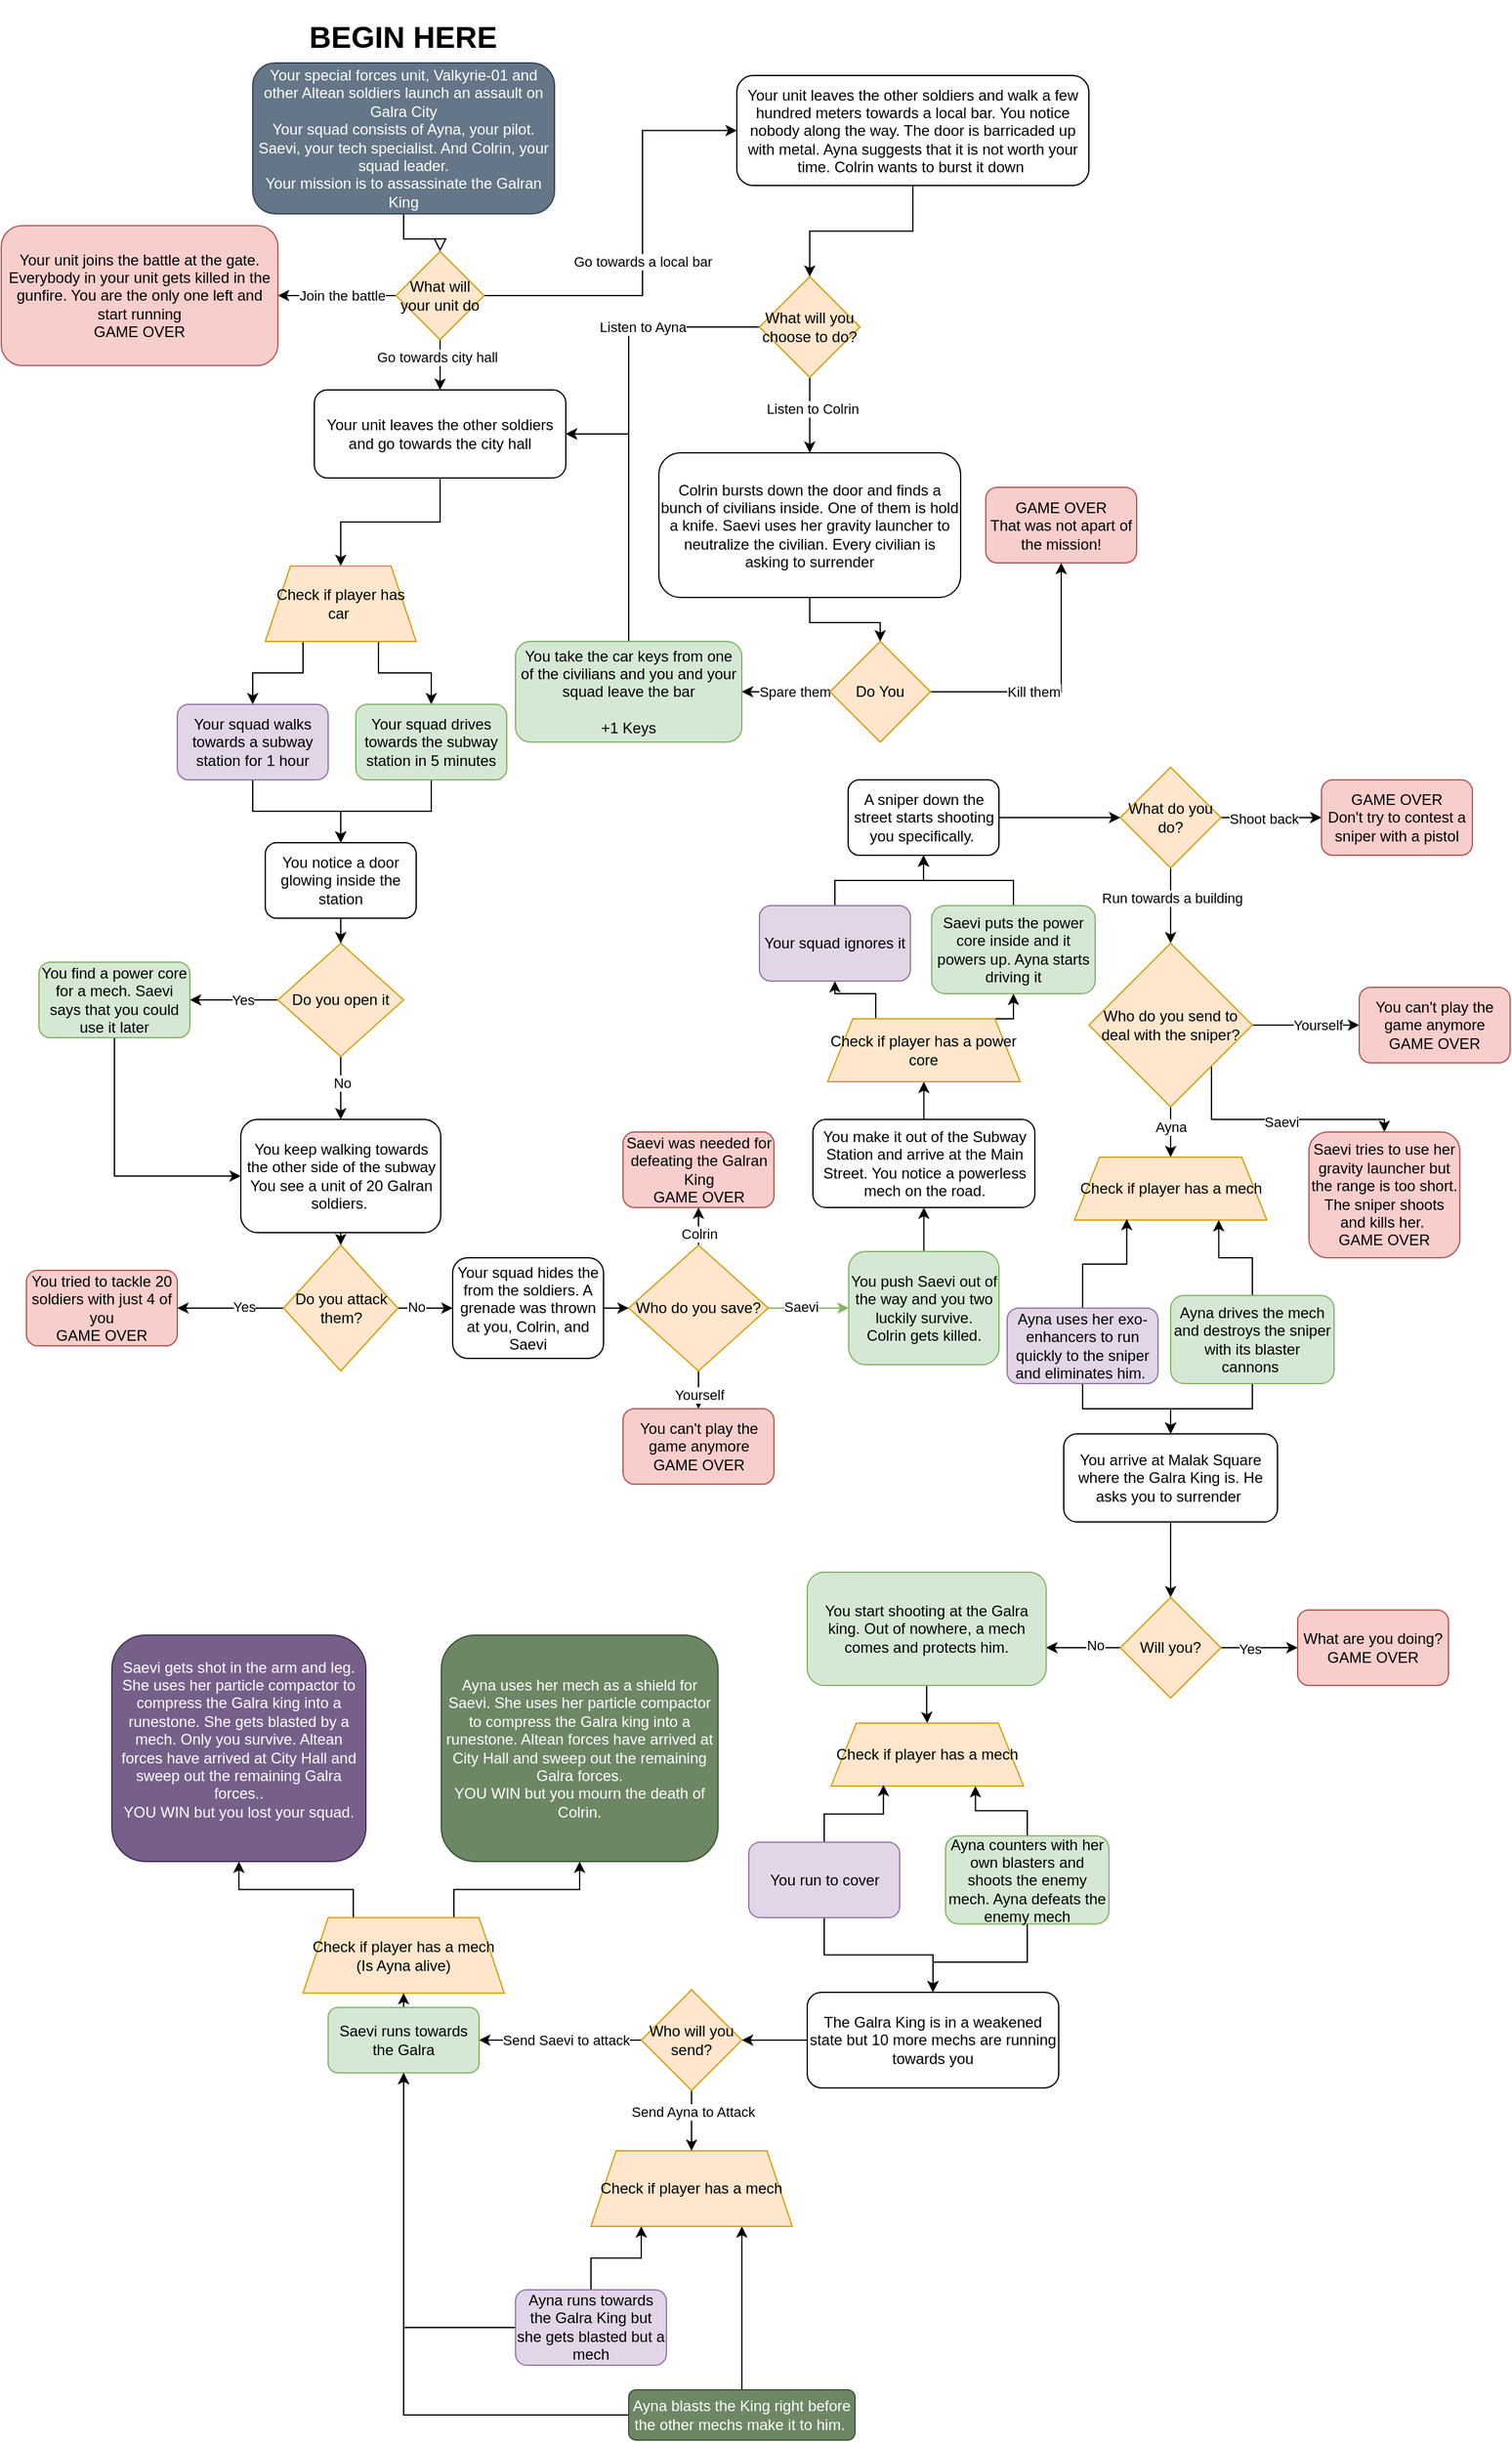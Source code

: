 <mxfile version="20.8.5" type="device"><diagram id="C5RBs43oDa-KdzZeNtuy" name="Page-1"><mxGraphModel dx="1434" dy="796" grid="1" gridSize="10" guides="1" tooltips="1" connect="1" arrows="1" fold="1" page="1" pageScale="1" pageWidth="827" pageHeight="1169" math="0" shadow="0"><root><mxCell id="WIyWlLk6GJQsqaUBKTNV-0"/><mxCell id="WIyWlLk6GJQsqaUBKTNV-1" parent="WIyWlLk6GJQsqaUBKTNV-0"/><mxCell id="WIyWlLk6GJQsqaUBKTNV-2" value="" style="rounded=0;html=1;jettySize=auto;orthogonalLoop=1;fontSize=11;endArrow=block;endFill=0;endSize=8;strokeWidth=1;shadow=0;labelBackgroundColor=none;edgeStyle=orthogonalEdgeStyle;entryX=0.5;entryY=0;entryDx=0;entryDy=0;" parent="WIyWlLk6GJQsqaUBKTNV-1" source="WIyWlLk6GJQsqaUBKTNV-3" target="IDLOLrMMdAUWFybHLYys-1" edge="1"><mxGeometry relative="1" as="geometry"><mxPoint x="319" y="200" as="targetPoint"/></mxGeometry></mxCell><mxCell id="WIyWlLk6GJQsqaUBKTNV-3" value="Your special forces unit, Valkyrie-01 and other Altean soldiers launch an assault on Galra City&lt;br&gt;Your squad consists of Ayna, your pilot. Saevi, your tech specialist. And Colrin, your squad leader.&lt;br&gt;Your mission is to assassinate the Galran King" style="rounded=1;whiteSpace=wrap;html=1;fontSize=12;glass=0;strokeWidth=1;shadow=0;fillColor=#647687;strokeColor=#314354;fontColor=#ffffff;" parent="WIyWlLk6GJQsqaUBKTNV-1" vertex="1"><mxGeometry x="210" y="50" width="240" height="120" as="geometry"/></mxCell><mxCell id="IDLOLrMMdAUWFybHLYys-2" style="edgeStyle=orthogonalEdgeStyle;rounded=0;orthogonalLoop=1;jettySize=auto;html=1;exitX=1;exitY=0.5;exitDx=0;exitDy=0;entryX=0;entryY=0.5;entryDx=0;entryDy=0;" parent="WIyWlLk6GJQsqaUBKTNV-1" source="IDLOLrMMdAUWFybHLYys-1" target="IDLOLrMMdAUWFybHLYys-7" edge="1"><mxGeometry relative="1" as="geometry"><mxPoint x="449" y="235.143" as="targetPoint"/><Array as="points"><mxPoint x="520" y="235"/><mxPoint x="520" y="104"/></Array></mxGeometry></mxCell><mxCell id="IDLOLrMMdAUWFybHLYys-10" value="Go towards a local bar" style="edgeLabel;html=1;align=center;verticalAlign=middle;resizable=0;points=[];" parent="IDLOLrMMdAUWFybHLYys-2" vertex="1" connectable="0"><mxGeometry x="0.15" relative="1" as="geometry"><mxPoint y="38" as="offset"/></mxGeometry></mxCell><mxCell id="IDLOLrMMdAUWFybHLYys-3" style="edgeStyle=orthogonalEdgeStyle;rounded=0;orthogonalLoop=1;jettySize=auto;html=1;exitX=0;exitY=0.5;exitDx=0;exitDy=0;entryX=1;entryY=0.5;entryDx=0;entryDy=0;" parent="WIyWlLk6GJQsqaUBKTNV-1" source="IDLOLrMMdAUWFybHLYys-1" target="IDLOLrMMdAUWFybHLYys-5" edge="1"><mxGeometry relative="1" as="geometry"><mxPoint x="279" y="235.143" as="targetPoint"/></mxGeometry></mxCell><mxCell id="IDLOLrMMdAUWFybHLYys-6" value="Join the battle" style="edgeLabel;html=1;align=center;verticalAlign=middle;resizable=0;points=[];" parent="IDLOLrMMdAUWFybHLYys-3" vertex="1" connectable="0"><mxGeometry x="-0.199" y="-1" relative="1" as="geometry"><mxPoint x="-6" y="1" as="offset"/></mxGeometry></mxCell><mxCell id="IDLOLrMMdAUWFybHLYys-4" style="edgeStyle=orthogonalEdgeStyle;rounded=0;orthogonalLoop=1;jettySize=auto;html=1;exitX=0.5;exitY=1;exitDx=0;exitDy=0;" parent="WIyWlLk6GJQsqaUBKTNV-1" source="IDLOLrMMdAUWFybHLYys-1" target="IDLOLrMMdAUWFybHLYys-12" edge="1"><mxGeometry relative="1" as="geometry"><mxPoint x="359" y="390" as="targetPoint"/></mxGeometry></mxCell><mxCell id="IDLOLrMMdAUWFybHLYys-11" value="Go towards city hall&amp;nbsp;" style="edgeLabel;html=1;align=center;verticalAlign=middle;resizable=0;points=[];" parent="IDLOLrMMdAUWFybHLYys-4" vertex="1" connectable="0"><mxGeometry x="-0.31" y="-1" relative="1" as="geometry"><mxPoint as="offset"/></mxGeometry></mxCell><mxCell id="IDLOLrMMdAUWFybHLYys-1" value="What will your unit do" style="rhombus;whiteSpace=wrap;html=1;fillColor=#ffe6cc;strokeColor=#d79b00;" parent="WIyWlLk6GJQsqaUBKTNV-1" vertex="1"><mxGeometry x="324" y="200" width="70" height="70" as="geometry"/></mxCell><mxCell id="IDLOLrMMdAUWFybHLYys-5" value="Your unit joins the battle at the gate.&lt;br&gt;Everybody in your unit gets killed in the gunfire. You are the only one left and start running&lt;br&gt;GAME OVER" style="rounded=1;whiteSpace=wrap;html=1;fillColor=#f8cecc;strokeColor=#b85450;" parent="WIyWlLk6GJQsqaUBKTNV-1" vertex="1"><mxGeometry x="10" y="179.38" width="220" height="111.25" as="geometry"/></mxCell><mxCell id="IDLOLrMMdAUWFybHLYys-13" style="edgeStyle=orthogonalEdgeStyle;rounded=0;orthogonalLoop=1;jettySize=auto;html=1;entryX=0.5;entryY=0;entryDx=0;entryDy=0;" parent="WIyWlLk6GJQsqaUBKTNV-1" source="IDLOLrMMdAUWFybHLYys-7" target="IDLOLrMMdAUWFybHLYys-14" edge="1"><mxGeometry relative="1" as="geometry"><mxPoint x="759" y="370" as="targetPoint"/></mxGeometry></mxCell><mxCell id="IDLOLrMMdAUWFybHLYys-7" value="&lt;div style=&quot;&quot;&gt;&lt;span style=&quot;background-color: initial;&quot;&gt;Your unit leaves the other soldiers and walk a few hundred meters towards a local bar. You notice nobody along the way. The door is barricaded up with metal. Ayna suggests that it is not worth your time. Colrin wants to burst it down&amp;nbsp;&lt;/span&gt;&lt;/div&gt;" style="rounded=1;whiteSpace=wrap;html=1;align=center;" parent="WIyWlLk6GJQsqaUBKTNV-1" vertex="1"><mxGeometry x="595" y="60" width="280" height="87.5" as="geometry"/></mxCell><mxCell id="HjOibPXFbDp2mijpg2Rm-12" style="edgeStyle=orthogonalEdgeStyle;rounded=0;orthogonalLoop=1;jettySize=auto;html=1;entryX=0.5;entryY=0;entryDx=0;entryDy=0;" parent="WIyWlLk6GJQsqaUBKTNV-1" source="IDLOLrMMdAUWFybHLYys-12" target="HjOibPXFbDp2mijpg2Rm-14" edge="1"><mxGeometry relative="1" as="geometry"><mxPoint x="299" y="440" as="targetPoint"/></mxGeometry></mxCell><mxCell id="IDLOLrMMdAUWFybHLYys-12" value="Your unit leaves the other soldiers and go towards the city hall" style="rounded=1;whiteSpace=wrap;html=1;" parent="WIyWlLk6GJQsqaUBKTNV-1" vertex="1"><mxGeometry x="259" y="310" width="200" height="70" as="geometry"/></mxCell><mxCell id="IDLOLrMMdAUWFybHLYys-16" style="edgeStyle=orthogonalEdgeStyle;rounded=0;orthogonalLoop=1;jettySize=auto;html=1;entryX=1;entryY=0.5;entryDx=0;entryDy=0;" parent="WIyWlLk6GJQsqaUBKTNV-1" source="IDLOLrMMdAUWFybHLYys-14" target="IDLOLrMMdAUWFybHLYys-12" edge="1"><mxGeometry relative="1" as="geometry"><Array as="points"><mxPoint x="509" y="260"/><mxPoint x="509" y="345"/></Array></mxGeometry></mxCell><mxCell id="IDLOLrMMdAUWFybHLYys-17" value="Listen to Ayna" style="edgeLabel;html=1;align=center;verticalAlign=middle;resizable=0;points=[];" parent="IDLOLrMMdAUWFybHLYys-16" vertex="1" connectable="0"><mxGeometry x="-0.22" relative="1" as="geometry"><mxPoint as="offset"/></mxGeometry></mxCell><mxCell id="IDLOLrMMdAUWFybHLYys-19" style="edgeStyle=orthogonalEdgeStyle;rounded=0;orthogonalLoop=1;jettySize=auto;html=1;" parent="WIyWlLk6GJQsqaUBKTNV-1" source="IDLOLrMMdAUWFybHLYys-14" target="IDLOLrMMdAUWFybHLYys-18" edge="1"><mxGeometry relative="1" as="geometry"/></mxCell><mxCell id="IDLOLrMMdAUWFybHLYys-20" value="Listen to Colrin" style="edgeLabel;html=1;align=center;verticalAlign=middle;resizable=0;points=[];" parent="IDLOLrMMdAUWFybHLYys-19" vertex="1" connectable="0"><mxGeometry x="-0.178" y="2" relative="1" as="geometry"><mxPoint as="offset"/></mxGeometry></mxCell><mxCell id="IDLOLrMMdAUWFybHLYys-14" value="What will you choose to do?" style="rhombus;whiteSpace=wrap;html=1;fillColor=#ffe6cc;strokeColor=#d79b00;" parent="WIyWlLk6GJQsqaUBKTNV-1" vertex="1"><mxGeometry x="613" y="220" width="80" height="80" as="geometry"/></mxCell><mxCell id="HjOibPXFbDp2mijpg2Rm-0" style="edgeStyle=orthogonalEdgeStyle;rounded=0;orthogonalLoop=1;jettySize=auto;html=1;" parent="WIyWlLk6GJQsqaUBKTNV-1" source="IDLOLrMMdAUWFybHLYys-18" target="HjOibPXFbDp2mijpg2Rm-1" edge="1"><mxGeometry relative="1" as="geometry"><mxPoint x="653" y="540" as="targetPoint"/><Array as="points"/></mxGeometry></mxCell><mxCell id="IDLOLrMMdAUWFybHLYys-18" value="Colrin bursts down the door and finds a bunch of civilians inside. One of them is hold a knife. Saevi uses her gravity launcher to neutralize the civilian. Every civilian is asking to surrender" style="rounded=1;whiteSpace=wrap;html=1;" parent="WIyWlLk6GJQsqaUBKTNV-1" vertex="1"><mxGeometry x="533" y="360" width="240" height="115" as="geometry"/></mxCell><mxCell id="HjOibPXFbDp2mijpg2Rm-5" value="" style="edgeStyle=orthogonalEdgeStyle;rounded=0;orthogonalLoop=1;jettySize=auto;html=1;" parent="WIyWlLk6GJQsqaUBKTNV-1" source="HjOibPXFbDp2mijpg2Rm-1" target="HjOibPXFbDp2mijpg2Rm-4" edge="1"><mxGeometry relative="1" as="geometry"/></mxCell><mxCell id="HjOibPXFbDp2mijpg2Rm-6" value="Kill them" style="edgeLabel;html=1;align=center;verticalAlign=middle;resizable=0;points=[];" parent="HjOibPXFbDp2mijpg2Rm-5" vertex="1" connectable="0"><mxGeometry x="-0.325" y="-2" relative="1" as="geometry"><mxPoint x="12" y="-2" as="offset"/></mxGeometry></mxCell><mxCell id="HjOibPXFbDp2mijpg2Rm-8" value="" style="edgeStyle=orthogonalEdgeStyle;rounded=0;orthogonalLoop=1;jettySize=auto;html=1;" parent="WIyWlLk6GJQsqaUBKTNV-1" source="HjOibPXFbDp2mijpg2Rm-1" target="HjOibPXFbDp2mijpg2Rm-7" edge="1"><mxGeometry relative="1" as="geometry"/></mxCell><mxCell id="HjOibPXFbDp2mijpg2Rm-9" value="Spare them" style="edgeLabel;html=1;align=center;verticalAlign=middle;resizable=0;points=[];" parent="HjOibPXFbDp2mijpg2Rm-8" vertex="1" connectable="0"><mxGeometry x="0.355" y="1" relative="1" as="geometry"><mxPoint x="19" y="-1" as="offset"/></mxGeometry></mxCell><mxCell id="HjOibPXFbDp2mijpg2Rm-1" value="Do You" style="rhombus;whiteSpace=wrap;html=1;fillColor=#ffe6cc;strokeColor=#d79b00;" parent="WIyWlLk6GJQsqaUBKTNV-1" vertex="1"><mxGeometry x="669" y="510" width="80" height="80" as="geometry"/></mxCell><mxCell id="HjOibPXFbDp2mijpg2Rm-4" value="GAME OVER&lt;br&gt;That was not apart of the mission!" style="rounded=1;whiteSpace=wrap;html=1;fillColor=#f8cecc;strokeColor=#b85450;" parent="WIyWlLk6GJQsqaUBKTNV-1" vertex="1"><mxGeometry x="793" y="387.5" width="120" height="60" as="geometry"/></mxCell><mxCell id="HjOibPXFbDp2mijpg2Rm-10" style="edgeStyle=orthogonalEdgeStyle;rounded=0;orthogonalLoop=1;jettySize=auto;html=1;entryX=1;entryY=0.5;entryDx=0;entryDy=0;" parent="WIyWlLk6GJQsqaUBKTNV-1" source="HjOibPXFbDp2mijpg2Rm-7" target="IDLOLrMMdAUWFybHLYys-12" edge="1"><mxGeometry relative="1" as="geometry"><mxPoint x="479" y="420" as="targetPoint"/></mxGeometry></mxCell><mxCell id="HjOibPXFbDp2mijpg2Rm-7" value="You take the car keys from one of the civilians and you and your squad leave the bar&lt;br&gt;&lt;br&gt;+1 Keys" style="rounded=1;whiteSpace=wrap;html=1;fillColor=#d5e8d4;strokeColor=#82b366;" parent="WIyWlLk6GJQsqaUBKTNV-1" vertex="1"><mxGeometry x="419" y="510" width="180" height="80" as="geometry"/></mxCell><mxCell id="HjOibPXFbDp2mijpg2Rm-16" style="edgeStyle=orthogonalEdgeStyle;rounded=0;orthogonalLoop=1;jettySize=auto;html=1;entryX=0.5;entryY=0;entryDx=0;entryDy=0;exitX=0.75;exitY=1;exitDx=0;exitDy=0;" parent="WIyWlLk6GJQsqaUBKTNV-1" source="HjOibPXFbDp2mijpg2Rm-14" target="HjOibPXFbDp2mijpg2Rm-20" edge="1"><mxGeometry relative="1" as="geometry"><mxPoint x="390" y="470" as="targetPoint"/></mxGeometry></mxCell><mxCell id="HjOibPXFbDp2mijpg2Rm-21" style="edgeStyle=orthogonalEdgeStyle;rounded=0;orthogonalLoop=1;jettySize=auto;html=1;exitX=0.25;exitY=1;exitDx=0;exitDy=0;entryX=0.5;entryY=0;entryDx=0;entryDy=0;" parent="WIyWlLk6GJQsqaUBKTNV-1" source="HjOibPXFbDp2mijpg2Rm-14" target="HjOibPXFbDp2mijpg2Rm-19" edge="1"><mxGeometry relative="1" as="geometry"/></mxCell><mxCell id="HjOibPXFbDp2mijpg2Rm-14" value="Check if player has car&amp;nbsp;" style="shape=trapezoid;perimeter=trapezoidPerimeter;whiteSpace=wrap;html=1;fixedSize=1;fillColor=#ffe6cc;strokeColor=#d79b00;" parent="WIyWlLk6GJQsqaUBKTNV-1" vertex="1"><mxGeometry x="220" y="450" width="120" height="60" as="geometry"/></mxCell><mxCell id="HjOibPXFbDp2mijpg2Rm-26" style="edgeStyle=orthogonalEdgeStyle;rounded=0;orthogonalLoop=1;jettySize=auto;html=1;" parent="WIyWlLk6GJQsqaUBKTNV-1" source="HjOibPXFbDp2mijpg2Rm-19" target="HjOibPXFbDp2mijpg2Rm-22" edge="1"><mxGeometry relative="1" as="geometry"/></mxCell><mxCell id="HjOibPXFbDp2mijpg2Rm-19" value="Your squad walks towards a subway station for 1 hour" style="rounded=1;whiteSpace=wrap;html=1;fillColor=#e1d5e7;strokeColor=#9673a6;" parent="WIyWlLk6GJQsqaUBKTNV-1" vertex="1"><mxGeometry x="150" y="560" width="120" height="60" as="geometry"/></mxCell><mxCell id="HjOibPXFbDp2mijpg2Rm-23" style="edgeStyle=orthogonalEdgeStyle;rounded=0;orthogonalLoop=1;jettySize=auto;html=1;entryX=0.5;entryY=0;entryDx=0;entryDy=0;" parent="WIyWlLk6GJQsqaUBKTNV-1" source="HjOibPXFbDp2mijpg2Rm-20" target="HjOibPXFbDp2mijpg2Rm-22" edge="1"><mxGeometry relative="1" as="geometry"/></mxCell><mxCell id="HjOibPXFbDp2mijpg2Rm-20" value="Your squad drives towards the subway station in 5 minutes" style="rounded=1;whiteSpace=wrap;html=1;fillColor=#d5e8d4;strokeColor=#82b366;" parent="WIyWlLk6GJQsqaUBKTNV-1" vertex="1"><mxGeometry x="292" y="560" width="120" height="60" as="geometry"/></mxCell><mxCell id="HjOibPXFbDp2mijpg2Rm-30" style="edgeStyle=orthogonalEdgeStyle;rounded=0;orthogonalLoop=1;jettySize=auto;html=1;entryX=0.5;entryY=0;entryDx=0;entryDy=0;" parent="WIyWlLk6GJQsqaUBKTNV-1" source="HjOibPXFbDp2mijpg2Rm-22" target="HjOibPXFbDp2mijpg2Rm-29" edge="1"><mxGeometry relative="1" as="geometry"/></mxCell><mxCell id="HjOibPXFbDp2mijpg2Rm-22" value="You notice a door glowing inside the station" style="rounded=1;whiteSpace=wrap;html=1;" parent="WIyWlLk6GJQsqaUBKTNV-1" vertex="1"><mxGeometry x="220" y="670" width="120" height="60" as="geometry"/></mxCell><mxCell id="HjOibPXFbDp2mijpg2Rm-32" value="" style="edgeStyle=orthogonalEdgeStyle;rounded=0;orthogonalLoop=1;jettySize=auto;html=1;" parent="WIyWlLk6GJQsqaUBKTNV-1" source="HjOibPXFbDp2mijpg2Rm-29" target="HjOibPXFbDp2mijpg2Rm-31" edge="1"><mxGeometry relative="1" as="geometry"/></mxCell><mxCell id="HjOibPXFbDp2mijpg2Rm-36" value="Yes" style="edgeLabel;html=1;align=center;verticalAlign=middle;resizable=0;points=[];" parent="HjOibPXFbDp2mijpg2Rm-32" vertex="1" connectable="0"><mxGeometry x="-0.182" relative="1" as="geometry"><mxPoint as="offset"/></mxGeometry></mxCell><mxCell id="HjOibPXFbDp2mijpg2Rm-34" value="" style="edgeStyle=orthogonalEdgeStyle;rounded=0;orthogonalLoop=1;jettySize=auto;html=1;" parent="WIyWlLk6GJQsqaUBKTNV-1" source="HjOibPXFbDp2mijpg2Rm-29" target="HjOibPXFbDp2mijpg2Rm-33" edge="1"><mxGeometry relative="1" as="geometry"/></mxCell><mxCell id="HjOibPXFbDp2mijpg2Rm-35" value="No" style="edgeLabel;html=1;align=center;verticalAlign=middle;resizable=0;points=[];" parent="HjOibPXFbDp2mijpg2Rm-34" vertex="1" connectable="0"><mxGeometry x="-0.171" y="1" relative="1" as="geometry"><mxPoint as="offset"/></mxGeometry></mxCell><mxCell id="HjOibPXFbDp2mijpg2Rm-29" value="Do you open it" style="rhombus;whiteSpace=wrap;html=1;fillColor=#ffe6cc;strokeColor=#d79b00;" parent="WIyWlLk6GJQsqaUBKTNV-1" vertex="1"><mxGeometry x="230" y="750" width="100" height="90" as="geometry"/></mxCell><mxCell id="HjOibPXFbDp2mijpg2Rm-38" style="edgeStyle=orthogonalEdgeStyle;rounded=0;orthogonalLoop=1;jettySize=auto;html=1;exitX=0.5;exitY=1;exitDx=0;exitDy=0;entryX=0;entryY=0.5;entryDx=0;entryDy=0;" parent="WIyWlLk6GJQsqaUBKTNV-1" source="HjOibPXFbDp2mijpg2Rm-31" target="HjOibPXFbDp2mijpg2Rm-33" edge="1"><mxGeometry relative="1" as="geometry"/></mxCell><mxCell id="HjOibPXFbDp2mijpg2Rm-31" value="You find a power core for a mech. Saevi says that you could use it later" style="rounded=1;whiteSpace=wrap;html=1;fillColor=#d5e8d4;strokeColor=#82b366;" parent="WIyWlLk6GJQsqaUBKTNV-1" vertex="1"><mxGeometry x="40" y="765" width="120" height="60" as="geometry"/></mxCell><mxCell id="HjOibPXFbDp2mijpg2Rm-41" style="edgeStyle=orthogonalEdgeStyle;rounded=0;orthogonalLoop=1;jettySize=auto;html=1;" parent="WIyWlLk6GJQsqaUBKTNV-1" source="HjOibPXFbDp2mijpg2Rm-33" target="HjOibPXFbDp2mijpg2Rm-40" edge="1"><mxGeometry relative="1" as="geometry"/></mxCell><mxCell id="HjOibPXFbDp2mijpg2Rm-33" value="You keep walking towards the other side of the subway&lt;br&gt;You see a unit of 20 Galran soldiers.&amp;nbsp;" style="rounded=1;whiteSpace=wrap;html=1;" parent="WIyWlLk6GJQsqaUBKTNV-1" vertex="1"><mxGeometry x="200.5" y="890" width="159" height="90" as="geometry"/></mxCell><mxCell id="HjOibPXFbDp2mijpg2Rm-44" style="edgeStyle=orthogonalEdgeStyle;rounded=0;orthogonalLoop=1;jettySize=auto;html=1;exitX=0;exitY=0.5;exitDx=0;exitDy=0;entryX=1;entryY=0.5;entryDx=0;entryDy=0;" parent="WIyWlLk6GJQsqaUBKTNV-1" source="HjOibPXFbDp2mijpg2Rm-40" target="HjOibPXFbDp2mijpg2Rm-43" edge="1"><mxGeometry relative="1" as="geometry"/></mxCell><mxCell id="HjOibPXFbDp2mijpg2Rm-49" value="Yes" style="edgeLabel;html=1;align=center;verticalAlign=middle;resizable=0;points=[];" parent="HjOibPXFbDp2mijpg2Rm-44" vertex="1" connectable="0"><mxGeometry x="-0.25" y="-1" relative="1" as="geometry"><mxPoint as="offset"/></mxGeometry></mxCell><mxCell id="HjOibPXFbDp2mijpg2Rm-52" style="edgeStyle=orthogonalEdgeStyle;rounded=0;orthogonalLoop=1;jettySize=auto;html=1;exitX=1;exitY=0.5;exitDx=0;exitDy=0;entryX=0;entryY=0.5;entryDx=0;entryDy=0;" parent="WIyWlLk6GJQsqaUBKTNV-1" source="HjOibPXFbDp2mijpg2Rm-40" target="HjOibPXFbDp2mijpg2Rm-45" edge="1"><mxGeometry relative="1" as="geometry"/></mxCell><mxCell id="HjOibPXFbDp2mijpg2Rm-53" value="No" style="edgeLabel;html=1;align=center;verticalAlign=middle;resizable=0;points=[];" parent="HjOibPXFbDp2mijpg2Rm-52" vertex="1" connectable="0"><mxGeometry x="-0.338" y="1" relative="1" as="geometry"><mxPoint as="offset"/></mxGeometry></mxCell><mxCell id="HjOibPXFbDp2mijpg2Rm-40" value="Do you attack them?" style="rhombus;whiteSpace=wrap;html=1;fillColor=#ffe6cc;strokeColor=#d79b00;" parent="WIyWlLk6GJQsqaUBKTNV-1" vertex="1"><mxGeometry x="234.5" y="990" width="91" height="100" as="geometry"/></mxCell><mxCell id="HjOibPXFbDp2mijpg2Rm-43" value="You tried to tackle 20 soldiers with just 4 of you&lt;br&gt;GAME OVER" style="rounded=1;whiteSpace=wrap;html=1;fillColor=#f8cecc;strokeColor=#b85450;" parent="WIyWlLk6GJQsqaUBKTNV-1" vertex="1"><mxGeometry x="30" y="1010" width="120" height="60" as="geometry"/></mxCell><mxCell id="HjOibPXFbDp2mijpg2Rm-55" style="edgeStyle=orthogonalEdgeStyle;rounded=0;orthogonalLoop=1;jettySize=auto;html=1;entryX=0;entryY=0.5;entryDx=0;entryDy=0;" parent="WIyWlLk6GJQsqaUBKTNV-1" source="HjOibPXFbDp2mijpg2Rm-45" target="HjOibPXFbDp2mijpg2Rm-54" edge="1"><mxGeometry relative="1" as="geometry"/></mxCell><mxCell id="HjOibPXFbDp2mijpg2Rm-45" value="Your squad hides the from the soldiers. A grenade was thrown at you, Colrin, and Saevi" style="rounded=1;whiteSpace=wrap;html=1;" parent="WIyWlLk6GJQsqaUBKTNV-1" vertex="1"><mxGeometry x="369" y="1000" width="120" height="80" as="geometry"/></mxCell><mxCell id="HjOibPXFbDp2mijpg2Rm-57" value="" style="edgeStyle=orthogonalEdgeStyle;rounded=0;orthogonalLoop=1;jettySize=auto;html=1;" parent="WIyWlLk6GJQsqaUBKTNV-1" source="HjOibPXFbDp2mijpg2Rm-54" target="HjOibPXFbDp2mijpg2Rm-56" edge="1"><mxGeometry relative="1" as="geometry"/></mxCell><mxCell id="HjOibPXFbDp2mijpg2Rm-63" value="Colrin" style="edgeLabel;html=1;align=center;verticalAlign=middle;resizable=0;points=[];" parent="HjOibPXFbDp2mijpg2Rm-57" vertex="1" connectable="0"><mxGeometry x="-0.181" relative="1" as="geometry"><mxPoint y="10" as="offset"/></mxGeometry></mxCell><mxCell id="HjOibPXFbDp2mijpg2Rm-59" value="" style="edgeStyle=orthogonalEdgeStyle;rounded=0;orthogonalLoop=1;jettySize=auto;html=1;fillColor=#d5e8d4;strokeColor=#82b366;" parent="WIyWlLk6GJQsqaUBKTNV-1" source="HjOibPXFbDp2mijpg2Rm-54" target="HjOibPXFbDp2mijpg2Rm-58" edge="1"><mxGeometry relative="1" as="geometry"/></mxCell><mxCell id="HjOibPXFbDp2mijpg2Rm-64" value="Saevi" style="edgeLabel;html=1;align=center;verticalAlign=middle;resizable=0;points=[];" parent="HjOibPXFbDp2mijpg2Rm-59" vertex="1" connectable="0"><mxGeometry x="-0.207" y="1" relative="1" as="geometry"><mxPoint as="offset"/></mxGeometry></mxCell><mxCell id="HjOibPXFbDp2mijpg2Rm-61" value="" style="edgeStyle=orthogonalEdgeStyle;rounded=0;orthogonalLoop=1;jettySize=auto;html=1;" parent="WIyWlLk6GJQsqaUBKTNV-1" source="HjOibPXFbDp2mijpg2Rm-54" target="HjOibPXFbDp2mijpg2Rm-60" edge="1"><mxGeometry relative="1" as="geometry"/></mxCell><mxCell id="HjOibPXFbDp2mijpg2Rm-62" value="Yourself" style="edgeLabel;html=1;align=center;verticalAlign=middle;resizable=0;points=[];" parent="HjOibPXFbDp2mijpg2Rm-61" vertex="1" connectable="0"><mxGeometry x="-0.135" relative="1" as="geometry"><mxPoint as="offset"/></mxGeometry></mxCell><mxCell id="HjOibPXFbDp2mijpg2Rm-54" value="Who do you save?" style="rhombus;whiteSpace=wrap;html=1;fillColor=#ffe6cc;strokeColor=#d79b00;" parent="WIyWlLk6GJQsqaUBKTNV-1" vertex="1"><mxGeometry x="509" y="990" width="111" height="100" as="geometry"/></mxCell><mxCell id="HjOibPXFbDp2mijpg2Rm-56" value="Saevi was needed for defeating the Galran King&lt;br&gt;GAME OVER" style="rounded=1;whiteSpace=wrap;html=1;fillColor=#f8cecc;strokeColor=#b85450;" parent="WIyWlLk6GJQsqaUBKTNV-1" vertex="1"><mxGeometry x="504.5" y="900" width="120" height="60" as="geometry"/></mxCell><mxCell id="HjOibPXFbDp2mijpg2Rm-67" value="" style="edgeStyle=orthogonalEdgeStyle;rounded=0;orthogonalLoop=1;jettySize=auto;html=1;" parent="WIyWlLk6GJQsqaUBKTNV-1" source="HjOibPXFbDp2mijpg2Rm-58" target="HjOibPXFbDp2mijpg2Rm-66" edge="1"><mxGeometry relative="1" as="geometry"/></mxCell><mxCell id="HjOibPXFbDp2mijpg2Rm-58" value="You push Saevi out of the way and you two luckily survive.&lt;br&gt;Colrin gets killed." style="rounded=1;whiteSpace=wrap;html=1;fillColor=#d5e8d4;strokeColor=#82b366;" parent="WIyWlLk6GJQsqaUBKTNV-1" vertex="1"><mxGeometry x="684" y="995" width="119.5" height="90" as="geometry"/></mxCell><mxCell id="HjOibPXFbDp2mijpg2Rm-60" value="You can't play the game anymore&lt;br&gt;GAME OVER" style="rounded=1;whiteSpace=wrap;html=1;fillColor=#f8cecc;strokeColor=#b85450;" parent="WIyWlLk6GJQsqaUBKTNV-1" vertex="1"><mxGeometry x="504.5" y="1120" width="120" height="60" as="geometry"/></mxCell><mxCell id="HjOibPXFbDp2mijpg2Rm-69" value="" style="edgeStyle=orthogonalEdgeStyle;rounded=0;orthogonalLoop=1;jettySize=auto;html=1;entryX=0.5;entryY=1;entryDx=0;entryDy=0;" parent="WIyWlLk6GJQsqaUBKTNV-1" source="HjOibPXFbDp2mijpg2Rm-66" target="HjOibPXFbDp2mijpg2Rm-70" edge="1"><mxGeometry relative="1" as="geometry"><mxPoint x="743.5" y="820" as="targetPoint"/></mxGeometry></mxCell><mxCell id="HjOibPXFbDp2mijpg2Rm-66" value="You make it out of the Subway Station and arrive at the Main Street. You notice a powerless mech on the road." style="whiteSpace=wrap;html=1;rounded=1;" parent="WIyWlLk6GJQsqaUBKTNV-1" vertex="1"><mxGeometry x="655.5" y="890" width="176.5" height="70" as="geometry"/></mxCell><mxCell id="HjOibPXFbDp2mijpg2Rm-73" style="edgeStyle=orthogonalEdgeStyle;rounded=0;orthogonalLoop=1;jettySize=auto;html=1;exitX=0.25;exitY=0;exitDx=0;exitDy=0;entryX=0.5;entryY=1;entryDx=0;entryDy=0;" parent="WIyWlLk6GJQsqaUBKTNV-1" source="HjOibPXFbDp2mijpg2Rm-70" target="HjOibPXFbDp2mijpg2Rm-71" edge="1"><mxGeometry relative="1" as="geometry"/></mxCell><mxCell id="HjOibPXFbDp2mijpg2Rm-74" style="edgeStyle=orthogonalEdgeStyle;rounded=0;orthogonalLoop=1;jettySize=auto;html=1;exitX=0.75;exitY=0;exitDx=0;exitDy=0;entryX=0.5;entryY=1;entryDx=0;entryDy=0;" parent="WIyWlLk6GJQsqaUBKTNV-1" source="HjOibPXFbDp2mijpg2Rm-70" target="HjOibPXFbDp2mijpg2Rm-72" edge="1"><mxGeometry relative="1" as="geometry"/></mxCell><mxCell id="HjOibPXFbDp2mijpg2Rm-70" value="Check if player has a power core" style="shape=trapezoid;perimeter=trapezoidPerimeter;whiteSpace=wrap;html=1;fixedSize=1;fillColor=#ffe6cc;strokeColor=#d79b00;" parent="WIyWlLk6GJQsqaUBKTNV-1" vertex="1"><mxGeometry x="667.25" y="810" width="153" height="50" as="geometry"/></mxCell><mxCell id="HjOibPXFbDp2mijpg2Rm-77" style="edgeStyle=orthogonalEdgeStyle;rounded=0;orthogonalLoop=1;jettySize=auto;html=1;exitX=0.5;exitY=0;exitDx=0;exitDy=0;entryX=0.5;entryY=1;entryDx=0;entryDy=0;" parent="WIyWlLk6GJQsqaUBKTNV-1" source="HjOibPXFbDp2mijpg2Rm-71" target="HjOibPXFbDp2mijpg2Rm-75" edge="1"><mxGeometry relative="1" as="geometry"/></mxCell><mxCell id="HjOibPXFbDp2mijpg2Rm-71" value="Your squad ignores it" style="rounded=1;whiteSpace=wrap;html=1;fillColor=#e1d5e7;strokeColor=#9673a6;" parent="WIyWlLk6GJQsqaUBKTNV-1" vertex="1"><mxGeometry x="613" y="720" width="120" height="60" as="geometry"/></mxCell><mxCell id="HjOibPXFbDp2mijpg2Rm-76" style="edgeStyle=orthogonalEdgeStyle;rounded=0;orthogonalLoop=1;jettySize=auto;html=1;exitX=0.5;exitY=0;exitDx=0;exitDy=0;" parent="WIyWlLk6GJQsqaUBKTNV-1" source="HjOibPXFbDp2mijpg2Rm-72" target="HjOibPXFbDp2mijpg2Rm-75" edge="1"><mxGeometry relative="1" as="geometry"/></mxCell><mxCell id="HjOibPXFbDp2mijpg2Rm-72" value="Saevi puts the power core inside and it powers up. Ayna starts driving it" style="rounded=1;whiteSpace=wrap;html=1;fillColor=#d5e8d4;strokeColor=#82b366;" parent="WIyWlLk6GJQsqaUBKTNV-1" vertex="1"><mxGeometry x="750" y="720" width="130" height="70" as="geometry"/></mxCell><mxCell id="HjOibPXFbDp2mijpg2Rm-78" style="edgeStyle=orthogonalEdgeStyle;rounded=0;orthogonalLoop=1;jettySize=auto;html=1;entryX=0;entryY=0.5;entryDx=0;entryDy=0;" parent="WIyWlLk6GJQsqaUBKTNV-1" source="HjOibPXFbDp2mijpg2Rm-75" target="HjOibPXFbDp2mijpg2Rm-79" edge="1"><mxGeometry relative="1" as="geometry"><mxPoint x="890" y="650" as="targetPoint"/></mxGeometry></mxCell><mxCell id="HjOibPXFbDp2mijpg2Rm-75" value="A sniper down the street starts shooting you specifically.&amp;nbsp;" style="rounded=1;whiteSpace=wrap;html=1;" parent="WIyWlLk6GJQsqaUBKTNV-1" vertex="1"><mxGeometry x="683.5" y="620" width="120" height="60" as="geometry"/></mxCell><mxCell id="HjOibPXFbDp2mijpg2Rm-84" value="" style="edgeStyle=orthogonalEdgeStyle;rounded=0;orthogonalLoop=1;jettySize=auto;html=1;entryX=0.5;entryY=0;entryDx=0;entryDy=0;" parent="WIyWlLk6GJQsqaUBKTNV-1" source="HjOibPXFbDp2mijpg2Rm-79" target="HjOibPXFbDp2mijpg2Rm-86" edge="1"><mxGeometry relative="1" as="geometry"><mxPoint x="1070.03" y="730" as="targetPoint"/></mxGeometry></mxCell><mxCell id="HjOibPXFbDp2mijpg2Rm-85" value="Run towards a building" style="edgeLabel;html=1;align=center;verticalAlign=middle;resizable=0;points=[];" parent="HjOibPXFbDp2mijpg2Rm-84" vertex="1" connectable="0"><mxGeometry x="-0.203" y="1" relative="1" as="geometry"><mxPoint as="offset"/></mxGeometry></mxCell><mxCell id="A1LN6JyQG2l_o0y0gba7-11" style="edgeStyle=orthogonalEdgeStyle;rounded=0;orthogonalLoop=1;jettySize=auto;html=1;exitX=1;exitY=0.5;exitDx=0;exitDy=0;" parent="WIyWlLk6GJQsqaUBKTNV-1" source="HjOibPXFbDp2mijpg2Rm-79" target="HjOibPXFbDp2mijpg2Rm-80" edge="1"><mxGeometry relative="1" as="geometry"/></mxCell><mxCell id="A1LN6JyQG2l_o0y0gba7-12" value="Shoot back" style="edgeLabel;html=1;align=center;verticalAlign=middle;resizable=0;points=[];" parent="A1LN6JyQG2l_o0y0gba7-11" vertex="1" connectable="0"><mxGeometry x="-0.153" y="-1" relative="1" as="geometry"><mxPoint as="offset"/></mxGeometry></mxCell><mxCell id="HjOibPXFbDp2mijpg2Rm-79" value="What do you do?" style="rhombus;whiteSpace=wrap;html=1;fillColor=#ffe6cc;strokeColor=#d79b00;" parent="WIyWlLk6GJQsqaUBKTNV-1" vertex="1"><mxGeometry x="900" y="610" width="80" height="80" as="geometry"/></mxCell><mxCell id="HjOibPXFbDp2mijpg2Rm-80" value="GAME OVER&lt;br&gt;Don't try to contest a sniper with a pistol" style="rounded=1;whiteSpace=wrap;html=1;fillColor=#f8cecc;strokeColor=#b85450;" parent="WIyWlLk6GJQsqaUBKTNV-1" vertex="1"><mxGeometry x="1060" y="620" width="120" height="60" as="geometry"/></mxCell><mxCell id="HjOibPXFbDp2mijpg2Rm-88" value="" style="edgeStyle=orthogonalEdgeStyle;rounded=0;orthogonalLoop=1;jettySize=auto;html=1;" parent="WIyWlLk6GJQsqaUBKTNV-1" source="HjOibPXFbDp2mijpg2Rm-86" target="HjOibPXFbDp2mijpg2Rm-87" edge="1"><mxGeometry relative="1" as="geometry"/></mxCell><mxCell id="HjOibPXFbDp2mijpg2Rm-94" value="Yourself" style="edgeLabel;html=1;align=center;verticalAlign=middle;resizable=0;points=[];" parent="HjOibPXFbDp2mijpg2Rm-88" vertex="1" connectable="0"><mxGeometry x="0.217" relative="1" as="geometry"><mxPoint as="offset"/></mxGeometry></mxCell><mxCell id="HjOibPXFbDp2mijpg2Rm-90" value="" style="edgeStyle=orthogonalEdgeStyle;rounded=0;orthogonalLoop=1;jettySize=auto;html=1;entryX=0.5;entryY=0;entryDx=0;entryDy=0;" parent="WIyWlLk6GJQsqaUBKTNV-1" source="HjOibPXFbDp2mijpg2Rm-86" target="HjOibPXFbDp2mijpg2Rm-110" edge="1"><mxGeometry relative="1" as="geometry"><Array as="points"/></mxGeometry></mxCell><mxCell id="HjOibPXFbDp2mijpg2Rm-95" value="Ayna" style="edgeLabel;html=1;align=center;verticalAlign=middle;resizable=0;points=[];" parent="HjOibPXFbDp2mijpg2Rm-90" vertex="1" connectable="0"><mxGeometry x="-0.223" relative="1" as="geometry"><mxPoint as="offset"/></mxGeometry></mxCell><mxCell id="HjOibPXFbDp2mijpg2Rm-91" style="edgeStyle=orthogonalEdgeStyle;rounded=0;orthogonalLoop=1;jettySize=auto;html=1;exitX=1;exitY=1;exitDx=0;exitDy=0;entryX=0.5;entryY=0;entryDx=0;entryDy=0;" parent="WIyWlLk6GJQsqaUBKTNV-1" source="HjOibPXFbDp2mijpg2Rm-86" target="HjOibPXFbDp2mijpg2Rm-92" edge="1"><mxGeometry relative="1" as="geometry"><mxPoint x="1060" y="930" as="targetPoint"/><Array as="points"><mxPoint x="973" y="890"/><mxPoint x="1110" y="890"/></Array></mxGeometry></mxCell><mxCell id="HjOibPXFbDp2mijpg2Rm-93" value="Saevi&lt;br&gt;" style="edgeLabel;html=1;align=center;verticalAlign=middle;resizable=0;points=[];" parent="HjOibPXFbDp2mijpg2Rm-91" vertex="1" connectable="0"><mxGeometry x="0.026" y="-2" relative="1" as="geometry"><mxPoint as="offset"/></mxGeometry></mxCell><mxCell id="HjOibPXFbDp2mijpg2Rm-86" value="Who do you send to deal with the sniper?" style="rhombus;whiteSpace=wrap;html=1;fillColor=#ffe6cc;strokeColor=#d79b00;" parent="WIyWlLk6GJQsqaUBKTNV-1" vertex="1"><mxGeometry x="875" y="750" width="130" height="130" as="geometry"/></mxCell><mxCell id="HjOibPXFbDp2mijpg2Rm-87" value="You can't play the game anymore&lt;br style=&quot;border-color: var(--border-color);&quot;&gt;GAME OVER" style="rounded=1;whiteSpace=wrap;html=1;fillColor=#f8cecc;strokeColor=#b85450;" parent="WIyWlLk6GJQsqaUBKTNV-1" vertex="1"><mxGeometry x="1090" y="785" width="120" height="60" as="geometry"/></mxCell><mxCell id="HjOibPXFbDp2mijpg2Rm-100" style="edgeStyle=orthogonalEdgeStyle;rounded=0;orthogonalLoop=1;jettySize=auto;html=1;" parent="WIyWlLk6GJQsqaUBKTNV-1" source="HjOibPXFbDp2mijpg2Rm-89" target="HjOibPXFbDp2mijpg2Rm-99" edge="1"><mxGeometry relative="1" as="geometry"/></mxCell><mxCell id="HjOibPXFbDp2mijpg2Rm-89" value="You arrive at Malak Square where the Galra King is. He asks you to surrender&amp;nbsp;" style="rounded=1;whiteSpace=wrap;html=1;" parent="WIyWlLk6GJQsqaUBKTNV-1" vertex="1"><mxGeometry x="855" y="1140" width="170" height="70" as="geometry"/></mxCell><mxCell id="HjOibPXFbDp2mijpg2Rm-92" value="Saevi tries to use her gravity launcher but the range is too short. The sniper shoots and kills her.&amp;nbsp;&lt;br&gt;GAME OVER" style="rounded=1;whiteSpace=wrap;html=1;fillColor=#f8cecc;strokeColor=#b85450;" parent="WIyWlLk6GJQsqaUBKTNV-1" vertex="1"><mxGeometry x="1050" y="900" width="120" height="100" as="geometry"/></mxCell><mxCell id="HjOibPXFbDp2mijpg2Rm-102" value="" style="edgeStyle=orthogonalEdgeStyle;rounded=0;orthogonalLoop=1;jettySize=auto;html=1;" parent="WIyWlLk6GJQsqaUBKTNV-1" source="HjOibPXFbDp2mijpg2Rm-99" target="HjOibPXFbDp2mijpg2Rm-101" edge="1"><mxGeometry relative="1" as="geometry"/></mxCell><mxCell id="HjOibPXFbDp2mijpg2Rm-107" value="Yes" style="edgeLabel;html=1;align=center;verticalAlign=middle;resizable=0;points=[];" parent="HjOibPXFbDp2mijpg2Rm-102" vertex="1" connectable="0"><mxGeometry x="-0.243" y="-1" relative="1" as="geometry"><mxPoint as="offset"/></mxGeometry></mxCell><mxCell id="HjOibPXFbDp2mijpg2Rm-104" value="" style="edgeStyle=orthogonalEdgeStyle;rounded=0;orthogonalLoop=1;jettySize=auto;html=1;" parent="WIyWlLk6GJQsqaUBKTNV-1" source="HjOibPXFbDp2mijpg2Rm-99" target="HjOibPXFbDp2mijpg2Rm-103" edge="1"><mxGeometry relative="1" as="geometry"><Array as="points"><mxPoint x="871" y="1310"/><mxPoint x="871" y="1310"/></Array></mxGeometry></mxCell><mxCell id="HjOibPXFbDp2mijpg2Rm-105" value="No" style="edgeLabel;html=1;align=center;verticalAlign=middle;resizable=0;points=[];" parent="HjOibPXFbDp2mijpg2Rm-104" vertex="1" connectable="0"><mxGeometry x="-0.309" y="-2" relative="1" as="geometry"><mxPoint as="offset"/></mxGeometry></mxCell><mxCell id="HjOibPXFbDp2mijpg2Rm-99" value="Will you?" style="rhombus;whiteSpace=wrap;html=1;fillColor=#ffe6cc;strokeColor=#d79b00;" parent="WIyWlLk6GJQsqaUBKTNV-1" vertex="1"><mxGeometry x="900" y="1270" width="80" height="80" as="geometry"/></mxCell><mxCell id="HjOibPXFbDp2mijpg2Rm-101" value="What are you doing? GAME OVER" style="rounded=1;whiteSpace=wrap;html=1;fillColor=#f8cecc;strokeColor=#b85450;" parent="WIyWlLk6GJQsqaUBKTNV-1" vertex="1"><mxGeometry x="1041" y="1280" width="120" height="60" as="geometry"/></mxCell><mxCell id="HjOibPXFbDp2mijpg2Rm-127" style="edgeStyle=orthogonalEdgeStyle;rounded=0;orthogonalLoop=1;jettySize=auto;html=1;entryX=0.5;entryY=0;entryDx=0;entryDy=0;" parent="WIyWlLk6GJQsqaUBKTNV-1" source="HjOibPXFbDp2mijpg2Rm-103" target="HjOibPXFbDp2mijpg2Rm-119" edge="1"><mxGeometry relative="1" as="geometry"/></mxCell><mxCell id="HjOibPXFbDp2mijpg2Rm-103" value="You start shooting at the Galra king. Out of nowhere, a mech comes and protects him." style="rounded=1;whiteSpace=wrap;html=1;fillColor=#d5e8d4;strokeColor=#82b366;" parent="WIyWlLk6GJQsqaUBKTNV-1" vertex="1"><mxGeometry x="651" y="1250" width="190" height="90" as="geometry"/></mxCell><mxCell id="HjOibPXFbDp2mijpg2Rm-110" value="Check if player has a mech" style="shape=trapezoid;perimeter=trapezoidPerimeter;whiteSpace=wrap;html=1;fixedSize=1;fillColor=#ffe6cc;strokeColor=#d79b00;" parent="WIyWlLk6GJQsqaUBKTNV-1" vertex="1"><mxGeometry x="863.5" y="920" width="153" height="50" as="geometry"/></mxCell><mxCell id="HjOibPXFbDp2mijpg2Rm-114" style="edgeStyle=orthogonalEdgeStyle;rounded=0;orthogonalLoop=1;jettySize=auto;html=1;entryX=0.272;entryY=0.982;entryDx=0;entryDy=0;entryPerimeter=0;" parent="WIyWlLk6GJQsqaUBKTNV-1" source="HjOibPXFbDp2mijpg2Rm-111" target="HjOibPXFbDp2mijpg2Rm-110" edge="1"><mxGeometry relative="1" as="geometry"/></mxCell><mxCell id="HjOibPXFbDp2mijpg2Rm-115" style="edgeStyle=orthogonalEdgeStyle;rounded=0;orthogonalLoop=1;jettySize=auto;html=1;entryX=0.5;entryY=0;entryDx=0;entryDy=0;" parent="WIyWlLk6GJQsqaUBKTNV-1" source="HjOibPXFbDp2mijpg2Rm-111" target="HjOibPXFbDp2mijpg2Rm-89" edge="1"><mxGeometry relative="1" as="geometry"/></mxCell><mxCell id="HjOibPXFbDp2mijpg2Rm-111" value="Ayna uses her exo-enhancers to run quickly to the sniper and eliminates him.&amp;nbsp;" style="rounded=1;whiteSpace=wrap;html=1;fillColor=#e1d5e7;strokeColor=#9673a6;" parent="WIyWlLk6GJQsqaUBKTNV-1" vertex="1"><mxGeometry x="810" y="1040" width="120" height="60" as="geometry"/></mxCell><mxCell id="HjOibPXFbDp2mijpg2Rm-113" style="edgeStyle=orthogonalEdgeStyle;rounded=0;orthogonalLoop=1;jettySize=auto;html=1;exitX=0.5;exitY=0;exitDx=0;exitDy=0;entryX=0.75;entryY=1;entryDx=0;entryDy=0;" parent="WIyWlLk6GJQsqaUBKTNV-1" source="HjOibPXFbDp2mijpg2Rm-112" target="HjOibPXFbDp2mijpg2Rm-110" edge="1"><mxGeometry relative="1" as="geometry"/></mxCell><mxCell id="HjOibPXFbDp2mijpg2Rm-116" style="edgeStyle=orthogonalEdgeStyle;rounded=0;orthogonalLoop=1;jettySize=auto;html=1;entryX=0.5;entryY=0;entryDx=0;entryDy=0;" parent="WIyWlLk6GJQsqaUBKTNV-1" source="HjOibPXFbDp2mijpg2Rm-112" target="HjOibPXFbDp2mijpg2Rm-89" edge="1"><mxGeometry relative="1" as="geometry"/></mxCell><mxCell id="HjOibPXFbDp2mijpg2Rm-112" value="Ayna drives the mech and destroys the sniper with its blaster cannons&amp;nbsp;" style="rounded=1;whiteSpace=wrap;html=1;fillColor=#d5e8d4;strokeColor=#82b366;" parent="WIyWlLk6GJQsqaUBKTNV-1" vertex="1"><mxGeometry x="940" y="1030" width="130" height="70" as="geometry"/></mxCell><mxCell id="HjOibPXFbDp2mijpg2Rm-117" value="&lt;h1&gt;BEGIN HERE&lt;/h1&gt;" style="text;html=1;strokeColor=none;fillColor=none;spacing=5;spacingTop=-20;whiteSpace=wrap;overflow=hidden;rounded=0;" parent="WIyWlLk6GJQsqaUBKTNV-1" vertex="1"><mxGeometry x="250" y="10" width="190" height="40" as="geometry"/></mxCell><mxCell id="HjOibPXFbDp2mijpg2Rm-119" value="Check if player has a mech" style="shape=trapezoid;perimeter=trapezoidPerimeter;whiteSpace=wrap;html=1;fixedSize=1;fillColor=#ffe6cc;strokeColor=#d79b00;" parent="WIyWlLk6GJQsqaUBKTNV-1" vertex="1"><mxGeometry x="670" y="1370.0" width="153" height="50" as="geometry"/></mxCell><mxCell id="HjOibPXFbDp2mijpg2Rm-120" style="edgeStyle=orthogonalEdgeStyle;rounded=0;orthogonalLoop=1;jettySize=auto;html=1;entryX=0.272;entryY=0.982;entryDx=0;entryDy=0;entryPerimeter=0;" parent="WIyWlLk6GJQsqaUBKTNV-1" source="HjOibPXFbDp2mijpg2Rm-122" target="HjOibPXFbDp2mijpg2Rm-119" edge="1"><mxGeometry relative="1" as="geometry"/></mxCell><mxCell id="HjOibPXFbDp2mijpg2Rm-133" style="edgeStyle=orthogonalEdgeStyle;rounded=0;orthogonalLoop=1;jettySize=auto;html=1;" parent="WIyWlLk6GJQsqaUBKTNV-1" source="HjOibPXFbDp2mijpg2Rm-122" target="HjOibPXFbDp2mijpg2Rm-129" edge="1"><mxGeometry relative="1" as="geometry"/></mxCell><mxCell id="HjOibPXFbDp2mijpg2Rm-122" value="You run to cover" style="rounded=1;whiteSpace=wrap;html=1;fillColor=#e1d5e7;strokeColor=#9673a6;" parent="WIyWlLk6GJQsqaUBKTNV-1" vertex="1"><mxGeometry x="604.5" y="1464.57" width="120" height="60" as="geometry"/></mxCell><mxCell id="HjOibPXFbDp2mijpg2Rm-123" style="edgeStyle=orthogonalEdgeStyle;rounded=0;orthogonalLoop=1;jettySize=auto;html=1;exitX=0.5;exitY=0;exitDx=0;exitDy=0;entryX=0.75;entryY=1;entryDx=0;entryDy=0;" parent="WIyWlLk6GJQsqaUBKTNV-1" source="HjOibPXFbDp2mijpg2Rm-125" target="HjOibPXFbDp2mijpg2Rm-119" edge="1"><mxGeometry relative="1" as="geometry"/></mxCell><mxCell id="HjOibPXFbDp2mijpg2Rm-134" style="edgeStyle=orthogonalEdgeStyle;rounded=0;orthogonalLoop=1;jettySize=auto;html=1;exitX=0.5;exitY=1;exitDx=0;exitDy=0;" parent="WIyWlLk6GJQsqaUBKTNV-1" source="HjOibPXFbDp2mijpg2Rm-125" target="HjOibPXFbDp2mijpg2Rm-129" edge="1"><mxGeometry relative="1" as="geometry"><Array as="points"><mxPoint x="826" y="1560"/><mxPoint x="751" y="1560"/></Array></mxGeometry></mxCell><mxCell id="HjOibPXFbDp2mijpg2Rm-125" value="Ayna counters with her own blasters and shoots the enemy mech. Ayna defeats the enemy mech" style="rounded=1;whiteSpace=wrap;html=1;fillColor=#d5e8d4;strokeColor=#82b366;" parent="WIyWlLk6GJQsqaUBKTNV-1" vertex="1"><mxGeometry x="761" y="1459.57" width="130" height="70" as="geometry"/></mxCell><mxCell id="HjOibPXFbDp2mijpg2Rm-136" style="edgeStyle=orthogonalEdgeStyle;rounded=0;orthogonalLoop=1;jettySize=auto;html=1;exitX=0;exitY=0.5;exitDx=0;exitDy=0;entryX=1;entryY=0.5;entryDx=0;entryDy=0;" parent="WIyWlLk6GJQsqaUBKTNV-1" source="HjOibPXFbDp2mijpg2Rm-129" target="HjOibPXFbDp2mijpg2Rm-135" edge="1"><mxGeometry relative="1" as="geometry"/></mxCell><mxCell id="HjOibPXFbDp2mijpg2Rm-129" value="The Galra King is in a weakened state but 10 more mechs are running towards you" style="rounded=1;whiteSpace=wrap;html=1;" parent="WIyWlLk6GJQsqaUBKTNV-1" vertex="1"><mxGeometry x="651" y="1584" width="200" height="76" as="geometry"/></mxCell><mxCell id="HjOibPXFbDp2mijpg2Rm-139" style="edgeStyle=orthogonalEdgeStyle;rounded=0;orthogonalLoop=1;jettySize=auto;html=1;exitX=0.5;exitY=1;exitDx=0;exitDy=0;entryX=0.5;entryY=0;entryDx=0;entryDy=0;" parent="WIyWlLk6GJQsqaUBKTNV-1" source="HjOibPXFbDp2mijpg2Rm-135" target="A1LN6JyQG2l_o0y0gba7-14" edge="1"><mxGeometry relative="1" as="geometry"><mxPoint x="559" y="1730" as="targetPoint"/></mxGeometry></mxCell><mxCell id="HjOibPXFbDp2mijpg2Rm-142" value="Send Ayna to Attack" style="edgeLabel;html=1;align=center;verticalAlign=middle;resizable=0;points=[];" parent="HjOibPXFbDp2mijpg2Rm-139" vertex="1" connectable="0"><mxGeometry x="-0.304" y="1" relative="1" as="geometry"><mxPoint as="offset"/></mxGeometry></mxCell><mxCell id="HjOibPXFbDp2mijpg2Rm-144" style="edgeStyle=orthogonalEdgeStyle;rounded=0;orthogonalLoop=1;jettySize=auto;html=1;entryX=1;entryY=0.5;entryDx=0;entryDy=0;" parent="WIyWlLk6GJQsqaUBKTNV-1" source="HjOibPXFbDp2mijpg2Rm-135" target="HjOibPXFbDp2mijpg2Rm-143" edge="1"><mxGeometry relative="1" as="geometry"/></mxCell><mxCell id="HjOibPXFbDp2mijpg2Rm-145" value="Send Saevi to attack" style="edgeLabel;html=1;align=center;verticalAlign=middle;resizable=0;points=[];" parent="HjOibPXFbDp2mijpg2Rm-144" vertex="1" connectable="0"><mxGeometry x="0.246" y="2" relative="1" as="geometry"><mxPoint x="20" y="-2" as="offset"/></mxGeometry></mxCell><mxCell id="HjOibPXFbDp2mijpg2Rm-135" value="Who will you send?" style="rhombus;whiteSpace=wrap;html=1;fillColor=#ffe6cc;strokeColor=#d79b00;" parent="WIyWlLk6GJQsqaUBKTNV-1" vertex="1"><mxGeometry x="519" y="1582" width="80" height="80" as="geometry"/></mxCell><mxCell id="A1LN6JyQG2l_o0y0gba7-16" style="edgeStyle=orthogonalEdgeStyle;rounded=0;orthogonalLoop=1;jettySize=auto;html=1;entryX=0.5;entryY=1;entryDx=0;entryDy=0;" parent="WIyWlLk6GJQsqaUBKTNV-1" source="HjOibPXFbDp2mijpg2Rm-143" target="A1LN6JyQG2l_o0y0gba7-15" edge="1"><mxGeometry relative="1" as="geometry"/></mxCell><mxCell id="HjOibPXFbDp2mijpg2Rm-143" value="Saevi runs towards the Galra" style="rounded=1;whiteSpace=wrap;html=1;fillColor=#d5e8d4;strokeColor=#82b366;" parent="WIyWlLk6GJQsqaUBKTNV-1" vertex="1"><mxGeometry x="270" y="1596" width="120" height="52" as="geometry"/></mxCell><mxCell id="A1LN6JyQG2l_o0y0gba7-0" style="edgeStyle=orthogonalEdgeStyle;rounded=0;orthogonalLoop=1;jettySize=auto;html=1;entryX=0.25;entryY=1;entryDx=0;entryDy=0;" parent="WIyWlLk6GJQsqaUBKTNV-1" source="A1LN6JyQG2l_o0y0gba7-2" target="A1LN6JyQG2l_o0y0gba7-14" edge="1"><mxGeometry relative="1" as="geometry"><mxPoint x="525.616" y="1780.0" as="targetPoint"/></mxGeometry></mxCell><mxCell id="A1LN6JyQG2l_o0y0gba7-13" style="edgeStyle=orthogonalEdgeStyle;rounded=0;orthogonalLoop=1;jettySize=auto;html=1;entryX=0.5;entryY=1;entryDx=0;entryDy=0;" parent="WIyWlLk6GJQsqaUBKTNV-1" source="A1LN6JyQG2l_o0y0gba7-2" target="HjOibPXFbDp2mijpg2Rm-143" edge="1"><mxGeometry relative="1" as="geometry"/></mxCell><mxCell id="A1LN6JyQG2l_o0y0gba7-2" value="Ayna runs towards the Galra King but she gets blasted but a mech" style="rounded=1;whiteSpace=wrap;html=1;fillColor=#e1d5e7;strokeColor=#9673a6;" parent="WIyWlLk6GJQsqaUBKTNV-1" vertex="1"><mxGeometry x="419" y="1820.47" width="120" height="60" as="geometry"/></mxCell><mxCell id="A1LN6JyQG2l_o0y0gba7-3" style="edgeStyle=orthogonalEdgeStyle;rounded=0;orthogonalLoop=1;jettySize=auto;html=1;exitX=0.5;exitY=0;exitDx=0;exitDy=0;entryX=0.75;entryY=1;entryDx=0;entryDy=0;" parent="WIyWlLk6GJQsqaUBKTNV-1" source="A1LN6JyQG2l_o0y0gba7-5" target="A1LN6JyQG2l_o0y0gba7-14" edge="1"><mxGeometry relative="1" as="geometry"><mxPoint x="598.75" y="1780.9" as="targetPoint"/></mxGeometry></mxCell><mxCell id="A1LN6JyQG2l_o0y0gba7-26" style="edgeStyle=orthogonalEdgeStyle;rounded=0;orthogonalLoop=1;jettySize=auto;html=1;entryX=0.5;entryY=1;entryDx=0;entryDy=0;" parent="WIyWlLk6GJQsqaUBKTNV-1" source="A1LN6JyQG2l_o0y0gba7-5" target="HjOibPXFbDp2mijpg2Rm-143" edge="1"><mxGeometry relative="1" as="geometry"/></mxCell><mxCell id="A1LN6JyQG2l_o0y0gba7-5" value="Ayna blasts the King right before the other mechs make it to him.&amp;nbsp;" style="rounded=1;whiteSpace=wrap;html=1;fillColor=#6d8764;strokeColor=#3A5431;fontColor=#ffffff;" parent="WIyWlLk6GJQsqaUBKTNV-1" vertex="1"><mxGeometry x="509" y="1900" width="180" height="40" as="geometry"/></mxCell><mxCell id="A1LN6JyQG2l_o0y0gba7-14" value="Check if player has a mech" style="shape=trapezoid;perimeter=trapezoidPerimeter;whiteSpace=wrap;html=1;fixedSize=1;fillColor=#ffe6cc;strokeColor=#d79b00;" parent="WIyWlLk6GJQsqaUBKTNV-1" vertex="1"><mxGeometry x="479" y="1710" width="160" height="60" as="geometry"/></mxCell><mxCell id="A1LN6JyQG2l_o0y0gba7-19" style="edgeStyle=orthogonalEdgeStyle;rounded=0;orthogonalLoop=1;jettySize=auto;html=1;exitX=0.25;exitY=0;exitDx=0;exitDy=0;entryX=0.5;entryY=1;entryDx=0;entryDy=0;" parent="WIyWlLk6GJQsqaUBKTNV-1" source="A1LN6JyQG2l_o0y0gba7-15" target="A1LN6JyQG2l_o0y0gba7-17" edge="1"><mxGeometry relative="1" as="geometry"/></mxCell><mxCell id="A1LN6JyQG2l_o0y0gba7-20" style="edgeStyle=orthogonalEdgeStyle;rounded=0;orthogonalLoop=1;jettySize=auto;html=1;exitX=0.75;exitY=0;exitDx=0;exitDy=0;entryX=0.5;entryY=1;entryDx=0;entryDy=0;" parent="WIyWlLk6GJQsqaUBKTNV-1" source="A1LN6JyQG2l_o0y0gba7-15" target="A1LN6JyQG2l_o0y0gba7-18" edge="1"><mxGeometry relative="1" as="geometry"/></mxCell><mxCell id="A1LN6JyQG2l_o0y0gba7-15" value="Check if player has a mech&lt;br&gt;(Is Ayna alive)" style="shape=trapezoid;perimeter=trapezoidPerimeter;whiteSpace=wrap;html=1;fixedSize=1;fillColor=#ffe6cc;strokeColor=#d79b00;" parent="WIyWlLk6GJQsqaUBKTNV-1" vertex="1"><mxGeometry x="250" y="1524.57" width="160" height="60" as="geometry"/></mxCell><mxCell id="A1LN6JyQG2l_o0y0gba7-17" value="Saevi gets shot in the arm and leg. She uses her particle compactor to compress the Galra king into a runestone. She gets blasted by a mech. Only you survive. Altean forces have arrived at City Hall and sweep out the remaining Galra forces..&lt;br&gt;YOU WIN but you lost your squad.&lt;br&gt;&amp;nbsp;" style="rounded=1;whiteSpace=wrap;html=1;fillColor=#76608a;strokeColor=#432D57;fontColor=#ffffff;" parent="WIyWlLk6GJQsqaUBKTNV-1" vertex="1"><mxGeometry x="98" y="1300" width="202" height="180" as="geometry"/></mxCell><mxCell id="A1LN6JyQG2l_o0y0gba7-18" value="Ayna uses her mech as a shield for Saevi. She uses her particle compactor to compress the Galra king into a runestone. Altean forces have arrived at City Hall and sweep out the remaining Galra forces.&lt;br&gt;YOU WIN but you mourn the death of Colrin." style="rounded=1;whiteSpace=wrap;html=1;fillColor=#6d8764;strokeColor=#3A5431;fontColor=#ffffff;" parent="WIyWlLk6GJQsqaUBKTNV-1" vertex="1"><mxGeometry x="360" y="1300" width="220" height="180" as="geometry"/></mxCell></root></mxGraphModel></diagram></mxfile>
